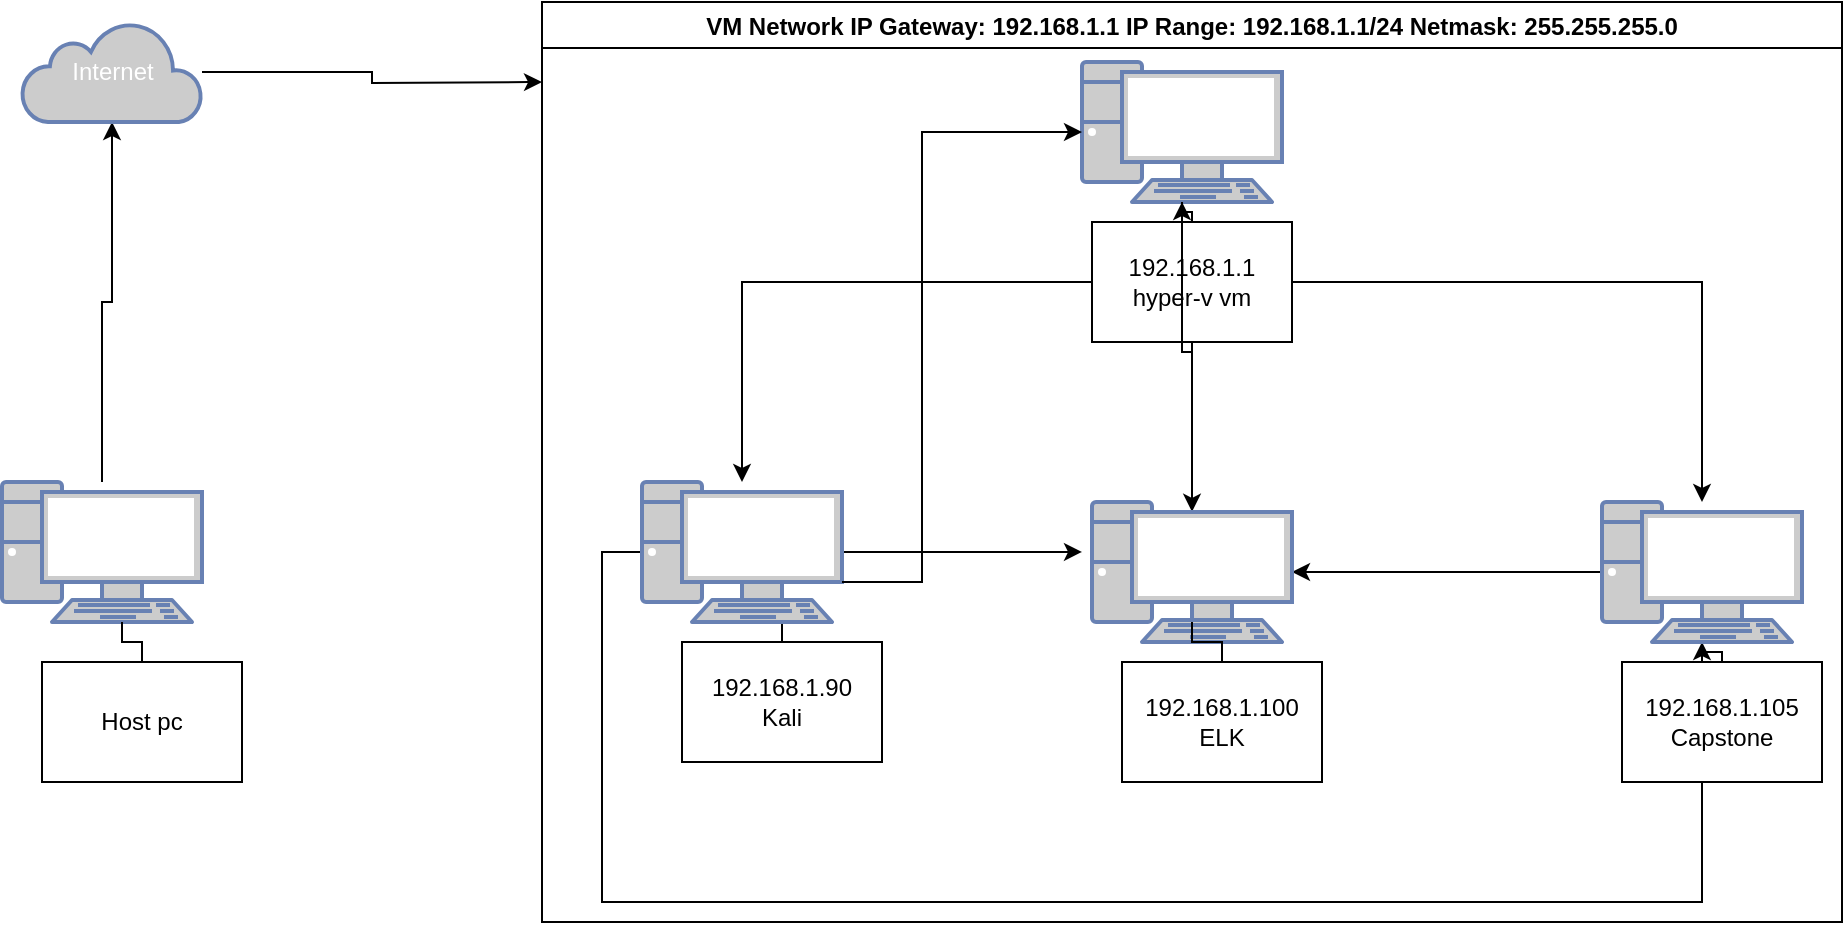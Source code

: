 <mxfile version="14.3.1" type="google"><diagram id="72x6M0BaiQFPogMQGrBi" name="Page-1"><mxGraphModel dx="1038" dy="548" grid="1" gridSize="10" guides="1" tooltips="1" connect="1" arrows="1" fold="1" page="1" pageScale="1" pageWidth="850" pageHeight="1100" math="0" shadow="0"><root><mxCell id="0"/><mxCell id="1" parent="0"/><mxCell id="mXH1iwBDn4qhoELES2y3-38" style="edgeStyle=orthogonalEdgeStyle;rounded=0;orthogonalLoop=1;jettySize=auto;html=1;" parent="1" source="mXH1iwBDn4qhoELES2y3-4" target="mXH1iwBDn4qhoELES2y3-2" edge="1"><mxGeometry relative="1" as="geometry"><mxPoint x="420" y="750" as="targetPoint"/><mxPoint x="920" y="610" as="sourcePoint"/><Array as="points"><mxPoint x="430" y="575"/><mxPoint x="430" y="750"/><mxPoint x="980" y="750"/></Array></mxGeometry></mxCell><mxCell id="mXH1iwBDn4qhoELES2y3-16" value="VM Network IP Gateway: 192.168.1.1 IP Range: 192.168.1.1/24 Netmask: 255.255.255.0" style="swimlane;" parent="1" vertex="1"><mxGeometry x="400" y="300" width="650" height="460" as="geometry"/></mxCell><mxCell id="mXH1iwBDn4qhoELES2y3-17" value="192.168.1.90&lt;br&gt;Kali" style="whiteSpace=wrap;html=1;align=center;verticalAlign=middle;treeFolding=1;treeMoving=1;newEdgeStyle={&quot;edgeStyle&quot;:&quot;elbowEdgeStyle&quot;,&quot;startArrow&quot;:&quot;none&quot;,&quot;endArrow&quot;:&quot;none&quot;};" parent="mXH1iwBDn4qhoELES2y3-16" vertex="1"><mxGeometry x="70" y="320" width="100" height="60" as="geometry"/></mxCell><mxCell id="mXH1iwBDn4qhoELES2y3-18" value="" style="edgeStyle=elbowEdgeStyle;elbow=vertical;startArrow=none;endArrow=none;rounded=0;" parent="mXH1iwBDn4qhoELES2y3-16" target="mXH1iwBDn4qhoELES2y3-17" edge="1"><mxGeometry relative="1" as="geometry"><mxPoint x="100" y="300" as="sourcePoint"/></mxGeometry></mxCell><mxCell id="mXH1iwBDn4qhoELES2y3-19" value="192.168.1.105&lt;br&gt;Capstone&lt;br&gt;" style="whiteSpace=wrap;html=1;align=center;verticalAlign=middle;treeFolding=1;treeMoving=1;newEdgeStyle={&quot;edgeStyle&quot;:&quot;elbowEdgeStyle&quot;,&quot;startArrow&quot;:&quot;none&quot;,&quot;endArrow&quot;:&quot;none&quot;};" parent="mXH1iwBDn4qhoELES2y3-16" vertex="1"><mxGeometry x="540" y="330" width="100" height="60" as="geometry"/></mxCell><mxCell id="mXH1iwBDn4qhoELES2y3-20" value="" style="edgeStyle=elbowEdgeStyle;elbow=vertical;startArrow=none;endArrow=none;rounded=0;" parent="mXH1iwBDn4qhoELES2y3-16" source="mXH1iwBDn4qhoELES2y3-2" target="mXH1iwBDn4qhoELES2y3-19" edge="1"><mxGeometry relative="1" as="geometry"><mxPoint x="340" y="315" as="sourcePoint"/></mxGeometry></mxCell><mxCell id="mXH1iwBDn4qhoELES2y3-28" style="edgeStyle=orthogonalEdgeStyle;rounded=0;orthogonalLoop=1;jettySize=auto;html=1;entryX=0.5;entryY=0.07;entryDx=0;entryDy=0;entryPerimeter=0;" parent="mXH1iwBDn4qhoELES2y3-16" source="mXH1iwBDn4qhoELES2y3-12" target="mXH1iwBDn4qhoELES2y3-25" edge="1"><mxGeometry relative="1" as="geometry"/></mxCell><mxCell id="mXH1iwBDn4qhoELES2y3-12" value="192.168.1.1&lt;br&gt;hyper-v vm" style="whiteSpace=wrap;html=1;align=center;verticalAlign=middle;treeFolding=1;treeMoving=1;newEdgeStyle={&quot;edgeStyle&quot;:&quot;elbowEdgeStyle&quot;,&quot;startArrow&quot;:&quot;none&quot;,&quot;endArrow&quot;:&quot;none&quot;};" parent="mXH1iwBDn4qhoELES2y3-16" vertex="1"><mxGeometry x="275" y="110" width="100" height="60" as="geometry"/></mxCell><mxCell id="HoZb80Cd12Tw1nNVfUnU-1" style="edgeStyle=orthogonalEdgeStyle;rounded=0;orthogonalLoop=1;jettySize=auto;html=1;entryX=1;entryY=0.5;entryDx=0;entryDy=0;entryPerimeter=0;" edge="1" parent="mXH1iwBDn4qhoELES2y3-16" source="mXH1iwBDn4qhoELES2y3-2" target="mXH1iwBDn4qhoELES2y3-25"><mxGeometry relative="1" as="geometry"/></mxCell><mxCell id="mXH1iwBDn4qhoELES2y3-2" value="" style="fontColor=#0066CC;verticalAlign=top;verticalLabelPosition=bottom;labelPosition=center;align=center;html=1;outlineConnect=0;fillColor=#CCCCCC;strokeColor=#6881B3;gradientColor=none;gradientDirection=north;strokeWidth=2;shape=mxgraph.networks.pc;" parent="mXH1iwBDn4qhoELES2y3-16" vertex="1"><mxGeometry x="530" y="250" width="100" height="70" as="geometry"/></mxCell><mxCell id="mXH1iwBDn4qhoELES2y3-24" style="edgeStyle=orthogonalEdgeStyle;rounded=0;orthogonalLoop=1;jettySize=auto;html=1;" parent="mXH1iwBDn4qhoELES2y3-16" source="mXH1iwBDn4qhoELES2y3-12" target="mXH1iwBDn4qhoELES2y3-2" edge="1"><mxGeometry relative="1" as="geometry"/></mxCell><mxCell id="mXH1iwBDn4qhoELES2y3-1" value="" style="fontColor=#0066CC;verticalAlign=top;verticalLabelPosition=bottom;labelPosition=center;align=center;html=1;outlineConnect=0;fillColor=#CCCCCC;strokeColor=#6881B3;gradientColor=none;gradientDirection=north;strokeWidth=2;shape=mxgraph.networks.pc;" parent="mXH1iwBDn4qhoELES2y3-16" vertex="1"><mxGeometry x="270" y="30" width="100" height="70" as="geometry"/></mxCell><mxCell id="mXH1iwBDn4qhoELES2y3-13" value="" style="edgeStyle=elbowEdgeStyle;elbow=vertical;startArrow=none;endArrow=none;rounded=0;" parent="mXH1iwBDn4qhoELES2y3-16" source="mXH1iwBDn4qhoELES2y3-1" target="mXH1iwBDn4qhoELES2y3-12" edge="1"><mxGeometry relative="1" as="geometry"><mxPoint x="240" y="115" as="sourcePoint"/></mxGeometry></mxCell><mxCell id="HoZb80Cd12Tw1nNVfUnU-2" style="edgeStyle=orthogonalEdgeStyle;rounded=0;orthogonalLoop=1;jettySize=auto;html=1;" edge="1" parent="mXH1iwBDn4qhoELES2y3-16" source="mXH1iwBDn4qhoELES2y3-25" target="mXH1iwBDn4qhoELES2y3-1"><mxGeometry relative="1" as="geometry"/></mxCell><mxCell id="mXH1iwBDn4qhoELES2y3-25" value="" style="fontColor=#0066CC;verticalAlign=top;verticalLabelPosition=bottom;labelPosition=center;align=center;html=1;outlineConnect=0;fillColor=#CCCCCC;strokeColor=#6881B3;gradientColor=none;gradientDirection=north;strokeWidth=2;shape=mxgraph.networks.pc;" parent="mXH1iwBDn4qhoELES2y3-16" vertex="1"><mxGeometry x="275" y="250" width="100" height="70" as="geometry"/></mxCell><mxCell id="mXH1iwBDn4qhoELES2y3-26" value="192.168.1.100&lt;br&gt;ELK" style="whiteSpace=wrap;html=1;align=center;verticalAlign=middle;treeFolding=1;treeMoving=1;newEdgeStyle={&quot;edgeStyle&quot;:&quot;elbowEdgeStyle&quot;,&quot;startArrow&quot;:&quot;none&quot;,&quot;endArrow&quot;:&quot;none&quot;};" parent="mXH1iwBDn4qhoELES2y3-16" vertex="1"><mxGeometry x="290" y="330" width="100" height="60" as="geometry"/></mxCell><mxCell id="mXH1iwBDn4qhoELES2y3-27" value="" style="edgeStyle=elbowEdgeStyle;elbow=vertical;startArrow=none;endArrow=none;rounded=0;" parent="mXH1iwBDn4qhoELES2y3-16" target="mXH1iwBDn4qhoELES2y3-26" edge="1"><mxGeometry relative="1" as="geometry"><mxPoint x="325.0" y="310" as="sourcePoint"/></mxGeometry></mxCell><mxCell id="mXH1iwBDn4qhoELES2y3-37" style="edgeStyle=orthogonalEdgeStyle;rounded=0;orthogonalLoop=1;jettySize=auto;html=1;entryX=-0.05;entryY=0.357;entryDx=0;entryDy=0;entryPerimeter=0;" parent="1" source="mXH1iwBDn4qhoELES2y3-4" target="mXH1iwBDn4qhoELES2y3-25" edge="1"><mxGeometry relative="1" as="geometry"/></mxCell><mxCell id="mXH1iwBDn4qhoELES2y3-4" value="" style="fontColor=#0066CC;verticalAlign=top;verticalLabelPosition=bottom;labelPosition=center;align=center;html=1;outlineConnect=0;fillColor=#CCCCCC;strokeColor=#6881B3;gradientColor=none;gradientDirection=north;strokeWidth=2;shape=mxgraph.networks.pc;" parent="1" vertex="1"><mxGeometry x="450" y="540" width="100" height="70" as="geometry"/></mxCell><mxCell id="mXH1iwBDn4qhoELES2y3-21" style="edgeStyle=orthogonalEdgeStyle;rounded=0;orthogonalLoop=1;jettySize=auto;html=1;entryX=0.5;entryY=1;entryDx=0;entryDy=0;entryPerimeter=0;" parent="1" source="mXH1iwBDn4qhoELES2y3-10" target="mXH1iwBDn4qhoELES2y3-11" edge="1"><mxGeometry relative="1" as="geometry"/></mxCell><mxCell id="mXH1iwBDn4qhoELES2y3-10" value="" style="fontColor=#0066CC;verticalAlign=top;verticalLabelPosition=bottom;labelPosition=center;align=center;html=1;outlineConnect=0;fillColor=#CCCCCC;strokeColor=#6881B3;gradientColor=none;gradientDirection=north;strokeWidth=2;shape=mxgraph.networks.pc;" parent="1" vertex="1"><mxGeometry x="130" y="540" width="100" height="70" as="geometry"/></mxCell><mxCell id="mXH1iwBDn4qhoELES2y3-22" style="edgeStyle=orthogonalEdgeStyle;rounded=0;orthogonalLoop=1;jettySize=auto;html=1;" parent="1" source="mXH1iwBDn4qhoELES2y3-11" edge="1"><mxGeometry relative="1" as="geometry"><mxPoint x="400" y="340" as="targetPoint"/></mxGeometry></mxCell><mxCell id="mXH1iwBDn4qhoELES2y3-11" value="Internet" style="html=1;outlineConnect=0;fillColor=#CCCCCC;strokeColor=#6881B3;gradientColor=none;gradientDirection=north;strokeWidth=2;shape=mxgraph.networks.cloud;fontColor=#ffffff;" parent="1" vertex="1"><mxGeometry x="140" y="310" width="90" height="50" as="geometry"/></mxCell><mxCell id="mXH1iwBDn4qhoELES2y3-14" value="Host pc" style="whiteSpace=wrap;html=1;align=center;verticalAlign=middle;treeFolding=1;treeMoving=1;newEdgeStyle={&quot;edgeStyle&quot;:&quot;elbowEdgeStyle&quot;,&quot;startArrow&quot;:&quot;none&quot;,&quot;endArrow&quot;:&quot;none&quot;};" parent="1" vertex="1"><mxGeometry x="150" y="630" width="100" height="60" as="geometry"/></mxCell><mxCell id="mXH1iwBDn4qhoELES2y3-15" value="" style="edgeStyle=elbowEdgeStyle;elbow=vertical;startArrow=none;endArrow=none;rounded=0;" parent="1" target="mXH1iwBDn4qhoELES2y3-14" edge="1"><mxGeometry relative="1" as="geometry"><mxPoint x="190" y="610" as="sourcePoint"/></mxGeometry></mxCell><mxCell id="mXH1iwBDn4qhoELES2y3-23" style="edgeStyle=orthogonalEdgeStyle;rounded=0;orthogonalLoop=1;jettySize=auto;html=1;" parent="1" source="mXH1iwBDn4qhoELES2y3-12" target="mXH1iwBDn4qhoELES2y3-4" edge="1"><mxGeometry relative="1" as="geometry"/></mxCell><mxCell id="mXH1iwBDn4qhoELES2y3-36" style="edgeStyle=orthogonalEdgeStyle;rounded=0;orthogonalLoop=1;jettySize=auto;html=1;" parent="1" source="mXH1iwBDn4qhoELES2y3-4" target="mXH1iwBDn4qhoELES2y3-1" edge="1"><mxGeometry relative="1" as="geometry"><Array as="points"><mxPoint x="500" y="590"/><mxPoint x="590" y="590"/><mxPoint x="590" y="365"/></Array></mxGeometry></mxCell></root></mxGraphModel></diagram></mxfile>